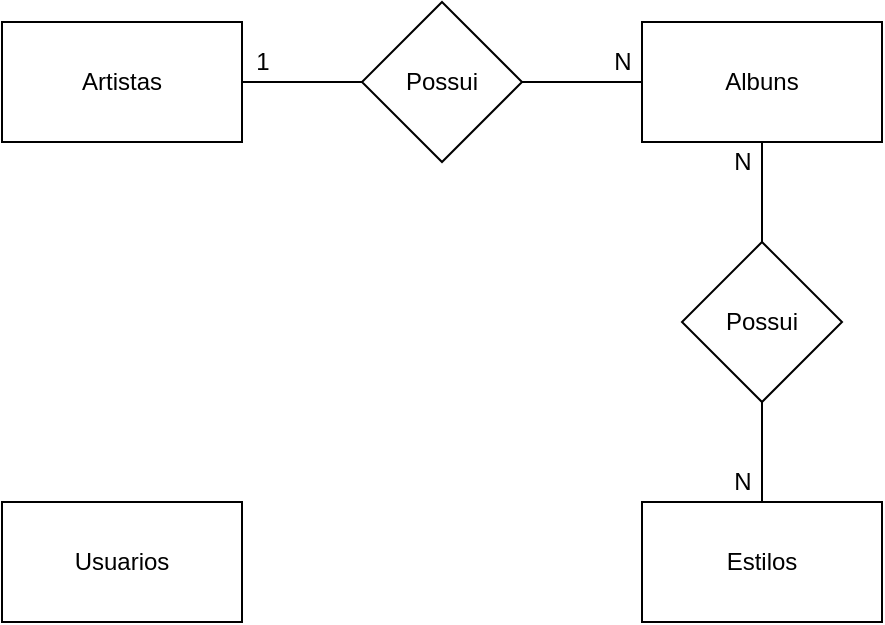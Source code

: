 <mxfile version="14.3.2" type="device" pages="2"><diagram id="z4ClwoSe-dIiPwKR5HCL" name="conceitual"><mxGraphModel dx="716" dy="397" grid="1" gridSize="10" guides="1" tooltips="1" connect="1" arrows="1" fold="1" page="1" pageScale="1" pageWidth="827" pageHeight="1169" math="0" shadow="0"><root><mxCell id="0"/><mxCell id="1" parent="0"/><mxCell id="2yeOMDY_jlCgmixQhoII-4" style="edgeStyle=orthogonalEdgeStyle;rounded=0;orthogonalLoop=1;jettySize=auto;html=1;endArrow=none;endFill=0;" edge="1" parent="1" source="2yeOMDY_jlCgmixQhoII-1" target="2yeOMDY_jlCgmixQhoII-3"><mxGeometry relative="1" as="geometry"/></mxCell><mxCell id="2yeOMDY_jlCgmixQhoII-1" value="Artistas" style="rounded=0;whiteSpace=wrap;html=1;" vertex="1" parent="1"><mxGeometry x="80" y="80" width="120" height="60" as="geometry"/></mxCell><mxCell id="2yeOMDY_jlCgmixQhoII-8" style="edgeStyle=orthogonalEdgeStyle;rounded=0;orthogonalLoop=1;jettySize=auto;html=1;endArrow=none;endFill=0;" edge="1" parent="1" source="2yeOMDY_jlCgmixQhoII-2" target="2yeOMDY_jlCgmixQhoII-6"><mxGeometry relative="1" as="geometry"/></mxCell><mxCell id="2yeOMDY_jlCgmixQhoII-2" value="Albuns" style="rounded=0;whiteSpace=wrap;html=1;" vertex="1" parent="1"><mxGeometry x="400" y="80" width="120" height="60" as="geometry"/></mxCell><mxCell id="2yeOMDY_jlCgmixQhoII-5" style="edgeStyle=orthogonalEdgeStyle;rounded=0;orthogonalLoop=1;jettySize=auto;html=1;endArrow=none;endFill=0;" edge="1" parent="1" source="2yeOMDY_jlCgmixQhoII-3" target="2yeOMDY_jlCgmixQhoII-2"><mxGeometry relative="1" as="geometry"/></mxCell><mxCell id="2yeOMDY_jlCgmixQhoII-3" value="Possui" style="rhombus;whiteSpace=wrap;html=1;" vertex="1" parent="1"><mxGeometry x="260" y="70" width="80" height="80" as="geometry"/></mxCell><mxCell id="2yeOMDY_jlCgmixQhoII-9" style="edgeStyle=orthogonalEdgeStyle;rounded=0;orthogonalLoop=1;jettySize=auto;html=1;endArrow=none;endFill=0;" edge="1" parent="1" source="2yeOMDY_jlCgmixQhoII-6" target="2yeOMDY_jlCgmixQhoII-7"><mxGeometry relative="1" as="geometry"/></mxCell><mxCell id="2yeOMDY_jlCgmixQhoII-6" value="Possui" style="rhombus;whiteSpace=wrap;html=1;" vertex="1" parent="1"><mxGeometry x="420" y="190" width="80" height="80" as="geometry"/></mxCell><mxCell id="2yeOMDY_jlCgmixQhoII-7" value="Estilos" style="rounded=0;whiteSpace=wrap;html=1;" vertex="1" parent="1"><mxGeometry x="400" y="320" width="120" height="60" as="geometry"/></mxCell><mxCell id="2yeOMDY_jlCgmixQhoII-10" value="Usuarios" style="rounded=0;whiteSpace=wrap;html=1;" vertex="1" parent="1"><mxGeometry x="80" y="320" width="120" height="60" as="geometry"/></mxCell><mxCell id="2yeOMDY_jlCgmixQhoII-11" value="1" style="text;html=1;align=center;verticalAlign=middle;resizable=0;points=[];autosize=1;" vertex="1" parent="1"><mxGeometry x="200" y="90" width="20" height="20" as="geometry"/></mxCell><mxCell id="2yeOMDY_jlCgmixQhoII-12" value="N" style="text;html=1;align=center;verticalAlign=middle;resizable=0;points=[];autosize=1;" vertex="1" parent="1"><mxGeometry x="380" y="90" width="20" height="20" as="geometry"/></mxCell><mxCell id="2yeOMDY_jlCgmixQhoII-13" value="N" style="text;html=1;align=center;verticalAlign=middle;resizable=0;points=[];autosize=1;" vertex="1" parent="1"><mxGeometry x="440" y="140" width="20" height="20" as="geometry"/></mxCell><mxCell id="2yeOMDY_jlCgmixQhoII-14" value="N" style="text;html=1;align=center;verticalAlign=middle;resizable=0;points=[];autosize=1;" vertex="1" parent="1"><mxGeometry x="440" y="300" width="20" height="20" as="geometry"/></mxCell></root></mxGraphModel></diagram><diagram id="dph2MqTdziids_zswjZ2" name="logico"><mxGraphModel dx="865" dy="479" grid="1" gridSize="10" guides="1" tooltips="1" connect="1" arrows="1" fold="1" page="1" pageScale="1" pageWidth="827" pageHeight="1169" math="0" shadow="0"><root><mxCell id="OfsqVL21kBSTmRpcLMbs-0"/><mxCell id="OfsqVL21kBSTmRpcLMbs-1" parent="OfsqVL21kBSTmRpcLMbs-0"/><mxCell id="Ks1-vadTnch2Mj-aH4zN-0" value="Artistas" style="shape=table;startSize=30;container=1;collapsible=1;childLayout=tableLayout;fixedRows=1;rowLines=0;fontStyle=1;align=center;resizeLast=1;" vertex="1" parent="OfsqVL21kBSTmRpcLMbs-1"><mxGeometry x="40" y="40" width="180" height="100" as="geometry"/></mxCell><mxCell id="Ks1-vadTnch2Mj-aH4zN-1" value="" style="shape=partialRectangle;collapsible=0;dropTarget=0;pointerEvents=0;fillColor=none;top=0;left=0;bottom=1;right=0;points=[[0,0.5],[1,0.5]];portConstraint=eastwest;" vertex="1" parent="Ks1-vadTnch2Mj-aH4zN-0"><mxGeometry y="30" width="180" height="30" as="geometry"/></mxCell><mxCell id="Ks1-vadTnch2Mj-aH4zN-2" value="PK" style="shape=partialRectangle;connectable=0;fillColor=none;top=0;left=0;bottom=0;right=0;fontStyle=1;overflow=hidden;" vertex="1" parent="Ks1-vadTnch2Mj-aH4zN-1"><mxGeometry width="30" height="30" as="geometry"/></mxCell><mxCell id="Ks1-vadTnch2Mj-aH4zN-3" value="IdArtista" style="shape=partialRectangle;connectable=0;fillColor=none;top=0;left=0;bottom=0;right=0;align=left;spacingLeft=6;fontStyle=1;overflow=hidden;" vertex="1" parent="Ks1-vadTnch2Mj-aH4zN-1"><mxGeometry x="30" width="150" height="30" as="geometry"/></mxCell><mxCell id="Ks1-vadTnch2Mj-aH4zN-4" value="" style="shape=partialRectangle;collapsible=0;dropTarget=0;pointerEvents=0;fillColor=none;top=0;left=0;bottom=0;right=0;points=[[0,0.5],[1,0.5]];portConstraint=eastwest;" vertex="1" parent="Ks1-vadTnch2Mj-aH4zN-0"><mxGeometry y="60" width="180" height="30" as="geometry"/></mxCell><mxCell id="Ks1-vadTnch2Mj-aH4zN-5" value="" style="shape=partialRectangle;connectable=0;fillColor=none;top=0;left=0;bottom=0;right=0;editable=1;overflow=hidden;" vertex="1" parent="Ks1-vadTnch2Mj-aH4zN-4"><mxGeometry width="30" height="30" as="geometry"/></mxCell><mxCell id="Ks1-vadTnch2Mj-aH4zN-6" value="Nome" style="shape=partialRectangle;connectable=0;fillColor=none;top=0;left=0;bottom=0;right=0;align=left;spacingLeft=6;overflow=hidden;" vertex="1" parent="Ks1-vadTnch2Mj-aH4zN-4"><mxGeometry x="30" width="150" height="30" as="geometry"/></mxCell><mxCell id="ZNCg13QOepldMQpO8r30-0" value="Albuns" style="shape=table;startSize=30;container=1;collapsible=1;childLayout=tableLayout;fixedRows=1;rowLines=0;fontStyle=1;align=center;resizeLast=1;" vertex="1" parent="OfsqVL21kBSTmRpcLMbs-1"><mxGeometry x="320" y="40" width="180" height="250" as="geometry"/></mxCell><mxCell id="ZNCg13QOepldMQpO8r30-1" value="" style="shape=partialRectangle;collapsible=0;dropTarget=0;pointerEvents=0;fillColor=none;top=0;left=0;bottom=0;right=0;points=[[0,0.5],[1,0.5]];portConstraint=eastwest;" vertex="1" parent="ZNCg13QOepldMQpO8r30-0"><mxGeometry y="30" width="180" height="30" as="geometry"/></mxCell><mxCell id="ZNCg13QOepldMQpO8r30-2" value="PK" style="shape=partialRectangle;connectable=0;fillColor=none;top=0;left=0;bottom=0;right=0;fontStyle=1;overflow=hidden;" vertex="1" parent="ZNCg13QOepldMQpO8r30-1"><mxGeometry width="60" height="30" as="geometry"/></mxCell><mxCell id="ZNCg13QOepldMQpO8r30-3" value="IdAlbum" style="shape=partialRectangle;connectable=0;fillColor=none;top=0;left=0;bottom=0;right=0;align=left;spacingLeft=6;fontStyle=1;overflow=hidden;" vertex="1" parent="ZNCg13QOepldMQpO8r30-1"><mxGeometry x="60" width="120" height="30" as="geometry"/></mxCell><mxCell id="ZNCg13QOepldMQpO8r30-4" value="" style="shape=partialRectangle;collapsible=0;dropTarget=0;pointerEvents=0;fillColor=none;top=0;left=0;bottom=1;right=0;points=[[0,0.5],[1,0.5]];portConstraint=eastwest;" vertex="1" parent="ZNCg13QOepldMQpO8r30-0"><mxGeometry y="60" width="180" height="30" as="geometry"/></mxCell><mxCell id="ZNCg13QOepldMQpO8r30-5" value="FK" style="shape=partialRectangle;connectable=0;fillColor=none;top=0;left=0;bottom=0;right=0;fontStyle=1;overflow=hidden;" vertex="1" parent="ZNCg13QOepldMQpO8r30-4"><mxGeometry width="60" height="30" as="geometry"/></mxCell><mxCell id="ZNCg13QOepldMQpO8r30-6" value="IdArtista" style="shape=partialRectangle;connectable=0;fillColor=none;top=0;left=0;bottom=0;right=0;align=left;spacingLeft=6;fontStyle=1;overflow=hidden;" vertex="1" parent="ZNCg13QOepldMQpO8r30-4"><mxGeometry x="60" width="120" height="30" as="geometry"/></mxCell><mxCell id="ZNCg13QOepldMQpO8r30-7" value="" style="shape=partialRectangle;collapsible=0;dropTarget=0;pointerEvents=0;fillColor=none;top=0;left=0;bottom=0;right=0;points=[[0,0.5],[1,0.5]];portConstraint=eastwest;" vertex="1" parent="ZNCg13QOepldMQpO8r30-0"><mxGeometry y="90" width="180" height="30" as="geometry"/></mxCell><mxCell id="ZNCg13QOepldMQpO8r30-8" value="" style="shape=partialRectangle;connectable=0;fillColor=none;top=0;left=0;bottom=0;right=0;editable=1;overflow=hidden;" vertex="1" parent="ZNCg13QOepldMQpO8r30-7"><mxGeometry width="60" height="30" as="geometry"/></mxCell><mxCell id="ZNCg13QOepldMQpO8r30-9" value="Titulo" style="shape=partialRectangle;connectable=0;fillColor=none;top=0;left=0;bottom=0;right=0;align=left;spacingLeft=6;overflow=hidden;" vertex="1" parent="ZNCg13QOepldMQpO8r30-7"><mxGeometry x="60" width="120" height="30" as="geometry"/></mxCell><mxCell id="WtAo9eeOgLLZz85bgCnK-16" value="" style="shape=partialRectangle;collapsible=0;dropTarget=0;pointerEvents=0;fillColor=none;top=0;left=0;bottom=0;right=0;points=[[0,0.5],[1,0.5]];portConstraint=eastwest;" vertex="1" parent="ZNCg13QOepldMQpO8r30-0"><mxGeometry y="120" width="180" height="30" as="geometry"/></mxCell><mxCell id="WtAo9eeOgLLZz85bgCnK-17" value="" style="shape=partialRectangle;connectable=0;fillColor=none;top=0;left=0;bottom=0;right=0;editable=1;overflow=hidden;" vertex="1" parent="WtAo9eeOgLLZz85bgCnK-16"><mxGeometry width="60" height="30" as="geometry"/></mxCell><mxCell id="WtAo9eeOgLLZz85bgCnK-18" value="DataLancamento" style="shape=partialRectangle;connectable=0;fillColor=none;top=0;left=0;bottom=0;right=0;align=left;spacingLeft=6;overflow=hidden;" vertex="1" parent="WtAo9eeOgLLZz85bgCnK-16"><mxGeometry x="60" width="120" height="30" as="geometry"/></mxCell><mxCell id="WtAo9eeOgLLZz85bgCnK-19" value="" style="shape=partialRectangle;collapsible=0;dropTarget=0;pointerEvents=0;fillColor=none;top=0;left=0;bottom=0;right=0;points=[[0,0.5],[1,0.5]];portConstraint=eastwest;" vertex="1" parent="ZNCg13QOepldMQpO8r30-0"><mxGeometry y="150" width="180" height="30" as="geometry"/></mxCell><mxCell id="WtAo9eeOgLLZz85bgCnK-20" value="" style="shape=partialRectangle;connectable=0;fillColor=none;top=0;left=0;bottom=0;right=0;editable=1;overflow=hidden;" vertex="1" parent="WtAo9eeOgLLZz85bgCnK-19"><mxGeometry width="60" height="30" as="geometry"/></mxCell><mxCell id="WtAo9eeOgLLZz85bgCnK-21" value="Localizacao" style="shape=partialRectangle;connectable=0;fillColor=none;top=0;left=0;bottom=0;right=0;align=left;spacingLeft=6;overflow=hidden;" vertex="1" parent="WtAo9eeOgLLZz85bgCnK-19"><mxGeometry x="60" width="120" height="30" as="geometry"/></mxCell><mxCell id="WtAo9eeOgLLZz85bgCnK-22" value="" style="shape=partialRectangle;collapsible=0;dropTarget=0;pointerEvents=0;fillColor=none;top=0;left=0;bottom=0;right=0;points=[[0,0.5],[1,0.5]];portConstraint=eastwest;" vertex="1" parent="ZNCg13QOepldMQpO8r30-0"><mxGeometry y="180" width="180" height="30" as="geometry"/></mxCell><mxCell id="WtAo9eeOgLLZz85bgCnK-23" value="" style="shape=partialRectangle;connectable=0;fillColor=none;top=0;left=0;bottom=0;right=0;editable=1;overflow=hidden;" vertex="1" parent="WtAo9eeOgLLZz85bgCnK-22"><mxGeometry width="60" height="30" as="geometry"/></mxCell><mxCell id="WtAo9eeOgLLZz85bgCnK-24" value="QtdMinutos" style="shape=partialRectangle;connectable=0;fillColor=none;top=0;left=0;bottom=0;right=0;align=left;spacingLeft=6;overflow=hidden;" vertex="1" parent="WtAo9eeOgLLZz85bgCnK-22"><mxGeometry x="60" width="120" height="30" as="geometry"/></mxCell><mxCell id="ZNCg13QOepldMQpO8r30-10" value="" style="shape=partialRectangle;collapsible=0;dropTarget=0;pointerEvents=0;fillColor=none;top=0;left=0;bottom=0;right=0;points=[[0,0.5],[1,0.5]];portConstraint=eastwest;" vertex="1" parent="ZNCg13QOepldMQpO8r30-0"><mxGeometry y="210" width="180" height="30" as="geometry"/></mxCell><mxCell id="ZNCg13QOepldMQpO8r30-11" value="" style="shape=partialRectangle;connectable=0;fillColor=none;top=0;left=0;bottom=0;right=0;editable=1;overflow=hidden;" vertex="1" parent="ZNCg13QOepldMQpO8r30-10"><mxGeometry width="60" height="30" as="geometry"/></mxCell><mxCell id="ZNCg13QOepldMQpO8r30-12" value="Ativo" style="shape=partialRectangle;connectable=0;fillColor=none;top=0;left=0;bottom=0;right=0;align=left;spacingLeft=6;overflow=hidden;" vertex="1" parent="ZNCg13QOepldMQpO8r30-10"><mxGeometry x="60" width="120" height="30" as="geometry"/></mxCell><mxCell id="ZNCg13QOepldMQpO8r30-13" value="Estilos" style="shape=table;startSize=30;container=1;collapsible=1;childLayout=tableLayout;fixedRows=1;rowLines=0;fontStyle=1;align=center;resizeLast=1;" vertex="1" parent="OfsqVL21kBSTmRpcLMbs-1"><mxGeometry x="600" y="280" width="180" height="100" as="geometry"/></mxCell><mxCell id="ZNCg13QOepldMQpO8r30-14" value="" style="shape=partialRectangle;collapsible=0;dropTarget=0;pointerEvents=0;fillColor=none;top=0;left=0;bottom=1;right=0;points=[[0,0.5],[1,0.5]];portConstraint=eastwest;" vertex="1" parent="ZNCg13QOepldMQpO8r30-13"><mxGeometry y="30" width="180" height="30" as="geometry"/></mxCell><mxCell id="ZNCg13QOepldMQpO8r30-15" value="PK" style="shape=partialRectangle;connectable=0;fillColor=none;top=0;left=0;bottom=0;right=0;fontStyle=1;overflow=hidden;" vertex="1" parent="ZNCg13QOepldMQpO8r30-14"><mxGeometry width="30" height="30" as="geometry"/></mxCell><mxCell id="ZNCg13QOepldMQpO8r30-16" value="IdEstilo" style="shape=partialRectangle;connectable=0;fillColor=none;top=0;left=0;bottom=0;right=0;align=left;spacingLeft=6;fontStyle=1;overflow=hidden;" vertex="1" parent="ZNCg13QOepldMQpO8r30-14"><mxGeometry x="30" width="150" height="30" as="geometry"/></mxCell><mxCell id="ZNCg13QOepldMQpO8r30-17" value="" style="shape=partialRectangle;collapsible=0;dropTarget=0;pointerEvents=0;fillColor=none;top=0;left=0;bottom=0;right=0;points=[[0,0.5],[1,0.5]];portConstraint=eastwest;" vertex="1" parent="ZNCg13QOepldMQpO8r30-13"><mxGeometry y="60" width="180" height="30" as="geometry"/></mxCell><mxCell id="ZNCg13QOepldMQpO8r30-18" value="" style="shape=partialRectangle;connectable=0;fillColor=none;top=0;left=0;bottom=0;right=0;editable=1;overflow=hidden;" vertex="1" parent="ZNCg13QOepldMQpO8r30-17"><mxGeometry width="30" height="30" as="geometry"/></mxCell><mxCell id="ZNCg13QOepldMQpO8r30-19" value="Nome" style="shape=partialRectangle;connectable=0;fillColor=none;top=0;left=0;bottom=0;right=0;align=left;spacingLeft=6;overflow=hidden;" vertex="1" parent="ZNCg13QOepldMQpO8r30-17"><mxGeometry x="30" width="150" height="30" as="geometry"/></mxCell><mxCell id="WtAo9eeOgLLZz85bgCnK-0" value="Usuarios" style="shape=table;startSize=30;container=1;collapsible=1;childLayout=tableLayout;fixedRows=1;rowLines=0;fontStyle=1;align=center;resizeLast=1;" vertex="1" parent="OfsqVL21kBSTmRpcLMbs-1"><mxGeometry x="40" y="280" width="180" height="190" as="geometry"/></mxCell><mxCell id="WtAo9eeOgLLZz85bgCnK-1" value="" style="shape=partialRectangle;collapsible=0;dropTarget=0;pointerEvents=0;fillColor=none;top=0;left=0;bottom=1;right=0;points=[[0,0.5],[1,0.5]];portConstraint=eastwest;" vertex="1" parent="WtAo9eeOgLLZz85bgCnK-0"><mxGeometry y="30" width="180" height="30" as="geometry"/></mxCell><mxCell id="WtAo9eeOgLLZz85bgCnK-2" value="PK" style="shape=partialRectangle;connectable=0;fillColor=none;top=0;left=0;bottom=0;right=0;fontStyle=1;overflow=hidden;" vertex="1" parent="WtAo9eeOgLLZz85bgCnK-1"><mxGeometry width="30" height="30" as="geometry"/></mxCell><mxCell id="WtAo9eeOgLLZz85bgCnK-3" value="IdUsuario" style="shape=partialRectangle;connectable=0;fillColor=none;top=0;left=0;bottom=0;right=0;align=left;spacingLeft=6;fontStyle=1;overflow=hidden;" vertex="1" parent="WtAo9eeOgLLZz85bgCnK-1"><mxGeometry x="30" width="150" height="30" as="geometry"/></mxCell><mxCell id="WtAo9eeOgLLZz85bgCnK-4" value="" style="shape=partialRectangle;collapsible=0;dropTarget=0;pointerEvents=0;fillColor=none;top=0;left=0;bottom=0;right=0;points=[[0,0.5],[1,0.5]];portConstraint=eastwest;" vertex="1" parent="WtAo9eeOgLLZz85bgCnK-0"><mxGeometry y="60" width="180" height="30" as="geometry"/></mxCell><mxCell id="WtAo9eeOgLLZz85bgCnK-5" value="" style="shape=partialRectangle;connectable=0;fillColor=none;top=0;left=0;bottom=0;right=0;editable=1;overflow=hidden;" vertex="1" parent="WtAo9eeOgLLZz85bgCnK-4"><mxGeometry width="30" height="30" as="geometry"/></mxCell><mxCell id="WtAo9eeOgLLZz85bgCnK-6" value="Nome" style="shape=partialRectangle;connectable=0;fillColor=none;top=0;left=0;bottom=0;right=0;align=left;spacingLeft=6;overflow=hidden;" vertex="1" parent="WtAo9eeOgLLZz85bgCnK-4"><mxGeometry x="30" width="150" height="30" as="geometry"/></mxCell><mxCell id="WtAo9eeOgLLZz85bgCnK-7" value="" style="shape=partialRectangle;collapsible=0;dropTarget=0;pointerEvents=0;fillColor=none;top=0;left=0;bottom=0;right=0;points=[[0,0.5],[1,0.5]];portConstraint=eastwest;" vertex="1" parent="WtAo9eeOgLLZz85bgCnK-0"><mxGeometry y="90" width="180" height="30" as="geometry"/></mxCell><mxCell id="WtAo9eeOgLLZz85bgCnK-8" value="" style="shape=partialRectangle;connectable=0;fillColor=none;top=0;left=0;bottom=0;right=0;editable=1;overflow=hidden;" vertex="1" parent="WtAo9eeOgLLZz85bgCnK-7"><mxGeometry width="30" height="30" as="geometry"/></mxCell><mxCell id="WtAo9eeOgLLZz85bgCnK-9" value="Email" style="shape=partialRectangle;connectable=0;fillColor=none;top=0;left=0;bottom=0;right=0;align=left;spacingLeft=6;overflow=hidden;" vertex="1" parent="WtAo9eeOgLLZz85bgCnK-7"><mxGeometry x="30" width="150" height="30" as="geometry"/></mxCell><mxCell id="j0AfHukniSppWXzi568k-0" value="" style="shape=partialRectangle;collapsible=0;dropTarget=0;pointerEvents=0;fillColor=none;top=0;left=0;bottom=0;right=0;points=[[0,0.5],[1,0.5]];portConstraint=eastwest;" vertex="1" parent="WtAo9eeOgLLZz85bgCnK-0"><mxGeometry y="120" width="180" height="30" as="geometry"/></mxCell><mxCell id="j0AfHukniSppWXzi568k-1" value="" style="shape=partialRectangle;connectable=0;fillColor=none;top=0;left=0;bottom=0;right=0;editable=1;overflow=hidden;" vertex="1" parent="j0AfHukniSppWXzi568k-0"><mxGeometry width="30" height="30" as="geometry"/></mxCell><mxCell id="j0AfHukniSppWXzi568k-2" value="Senha" style="shape=partialRectangle;connectable=0;fillColor=none;top=0;left=0;bottom=0;right=0;align=left;spacingLeft=6;overflow=hidden;" vertex="1" parent="j0AfHukniSppWXzi568k-0"><mxGeometry x="30" width="150" height="30" as="geometry"/></mxCell><mxCell id="WtAo9eeOgLLZz85bgCnK-10" value="" style="shape=partialRectangle;collapsible=0;dropTarget=0;pointerEvents=0;fillColor=none;top=0;left=0;bottom=0;right=0;points=[[0,0.5],[1,0.5]];portConstraint=eastwest;" vertex="1" parent="WtAo9eeOgLLZz85bgCnK-0"><mxGeometry y="150" width="180" height="30" as="geometry"/></mxCell><mxCell id="WtAo9eeOgLLZz85bgCnK-11" value="" style="shape=partialRectangle;connectable=0;fillColor=none;top=0;left=0;bottom=0;right=0;editable=1;overflow=hidden;" vertex="1" parent="WtAo9eeOgLLZz85bgCnK-10"><mxGeometry width="30" height="30" as="geometry"/></mxCell><mxCell id="WtAo9eeOgLLZz85bgCnK-12" value="Permissão" style="shape=partialRectangle;connectable=0;fillColor=none;top=0;left=0;bottom=0;right=0;align=left;spacingLeft=6;overflow=hidden;" vertex="1" parent="WtAo9eeOgLLZz85bgCnK-10"><mxGeometry x="30" width="150" height="30" as="geometry"/></mxCell><mxCell id="WtAo9eeOgLLZz85bgCnK-41" value="AlbunsEstilos" style="shape=table;startSize=30;container=1;collapsible=1;childLayout=tableLayout;fixedRows=1;rowLines=0;fontStyle=1;align=center;resizeLast=1;" vertex="1" parent="OfsqVL21kBSTmRpcLMbs-1"><mxGeometry x="600" y="40" width="180" height="100" as="geometry"/></mxCell><mxCell id="WtAo9eeOgLLZz85bgCnK-42" value="" style="shape=partialRectangle;collapsible=0;dropTarget=0;pointerEvents=0;fillColor=none;top=0;left=0;bottom=0;right=0;points=[[0,0.5],[1,0.5]];portConstraint=eastwest;" vertex="1" parent="WtAo9eeOgLLZz85bgCnK-41"><mxGeometry y="30" width="180" height="30" as="geometry"/></mxCell><mxCell id="WtAo9eeOgLLZz85bgCnK-43" value="FK" style="shape=partialRectangle;connectable=0;fillColor=none;top=0;left=0;bottom=0;right=0;fontStyle=1;overflow=hidden;" vertex="1" parent="WtAo9eeOgLLZz85bgCnK-42"><mxGeometry width="60" height="30" as="geometry"/></mxCell><mxCell id="WtAo9eeOgLLZz85bgCnK-44" value="IdAlbum" style="shape=partialRectangle;connectable=0;fillColor=none;top=0;left=0;bottom=0;right=0;align=left;spacingLeft=6;fontStyle=1;overflow=hidden;" vertex="1" parent="WtAo9eeOgLLZz85bgCnK-42"><mxGeometry x="60" width="120" height="30" as="geometry"/></mxCell><mxCell id="WtAo9eeOgLLZz85bgCnK-45" value="" style="shape=partialRectangle;collapsible=0;dropTarget=0;pointerEvents=0;fillColor=none;top=0;left=0;bottom=1;right=0;points=[[0,0.5],[1,0.5]];portConstraint=eastwest;strokeColor=none;" vertex="1" parent="WtAo9eeOgLLZz85bgCnK-41"><mxGeometry y="60" width="180" height="30" as="geometry"/></mxCell><mxCell id="WtAo9eeOgLLZz85bgCnK-46" value="FK" style="shape=partialRectangle;connectable=0;fillColor=none;top=0;left=0;bottom=0;right=0;fontStyle=1;overflow=hidden;" vertex="1" parent="WtAo9eeOgLLZz85bgCnK-45"><mxGeometry width="60" height="30" as="geometry"/></mxCell><mxCell id="WtAo9eeOgLLZz85bgCnK-47" value="IdEstilo" style="shape=partialRectangle;connectable=0;fillColor=none;top=0;left=0;bottom=0;right=0;align=left;spacingLeft=6;fontStyle=1;overflow=hidden;" vertex="1" parent="WtAo9eeOgLLZz85bgCnK-45"><mxGeometry x="60" width="120" height="30" as="geometry"/></mxCell><mxCell id="3hLDNTPGxr-wdNqVatJD-0" value="" style="edgeStyle=entityRelationEdgeStyle;fontSize=12;html=1;endArrow=ERoneToMany;" edge="1" parent="OfsqVL21kBSTmRpcLMbs-1" source="Ks1-vadTnch2Mj-aH4zN-1" target="ZNCg13QOepldMQpO8r30-4"><mxGeometry width="100" height="100" relative="1" as="geometry"><mxPoint x="350" y="420" as="sourcePoint"/><mxPoint x="450" y="320" as="targetPoint"/></mxGeometry></mxCell><mxCell id="3hLDNTPGxr-wdNqVatJD-1" value="" style="edgeStyle=entityRelationEdgeStyle;fontSize=12;html=1;endArrow=ERoneToMany;" edge="1" parent="OfsqVL21kBSTmRpcLMbs-1" source="ZNCg13QOepldMQpO8r30-14" target="WtAo9eeOgLLZz85bgCnK-45"><mxGeometry width="100" height="100" relative="1" as="geometry"><mxPoint x="390" y="380" as="sourcePoint"/><mxPoint x="490" y="280" as="targetPoint"/></mxGeometry></mxCell><mxCell id="3hLDNTPGxr-wdNqVatJD-2" value="" style="edgeStyle=entityRelationEdgeStyle;fontSize=12;html=1;endArrow=ERoneToMany;" edge="1" parent="OfsqVL21kBSTmRpcLMbs-1" source="ZNCg13QOepldMQpO8r30-1" target="WtAo9eeOgLLZz85bgCnK-42"><mxGeometry width="100" height="100" relative="1" as="geometry"><mxPoint x="390" y="300" as="sourcePoint"/><mxPoint x="490" y="200" as="targetPoint"/></mxGeometry></mxCell></root></mxGraphModel></diagram></mxfile>